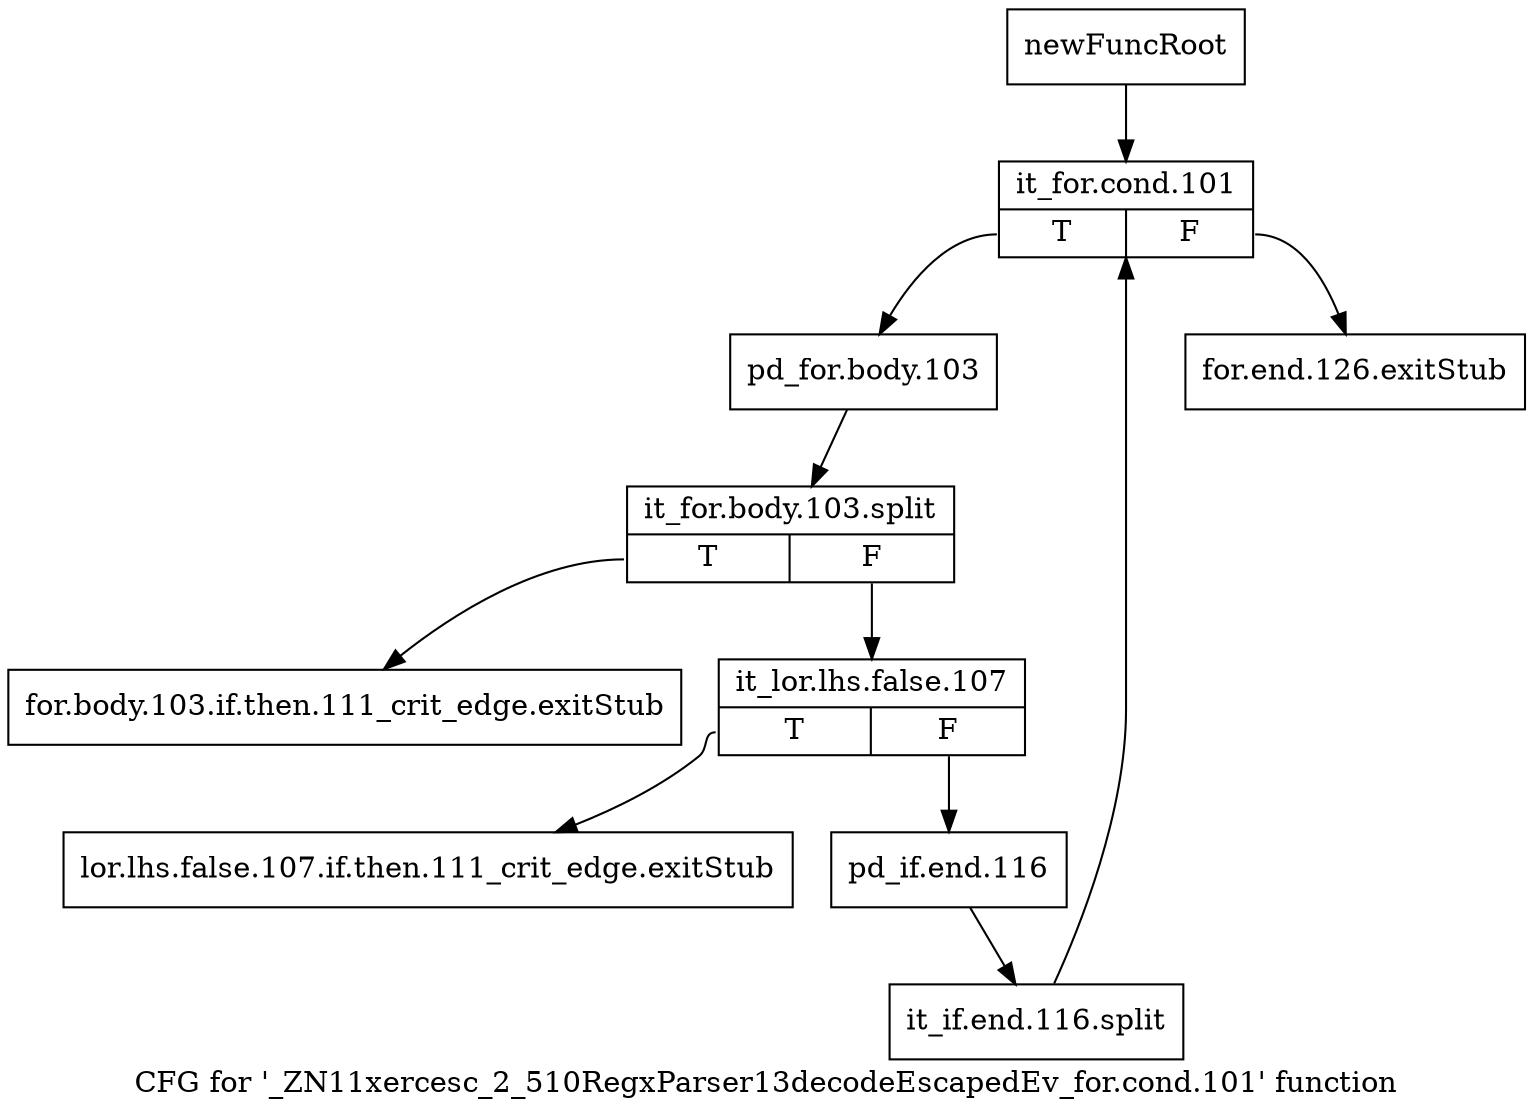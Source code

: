 digraph "CFG for '_ZN11xercesc_2_510RegxParser13decodeEscapedEv_for.cond.101' function" {
	label="CFG for '_ZN11xercesc_2_510RegxParser13decodeEscapedEv_for.cond.101' function";

	Node0x998dfb0 [shape=record,label="{newFuncRoot}"];
	Node0x998dfb0 -> Node0x998e0f0;
	Node0x998e000 [shape=record,label="{for.end.126.exitStub}"];
	Node0x998e050 [shape=record,label="{for.body.103.if.then.111_crit_edge.exitStub}"];
	Node0x998e0a0 [shape=record,label="{lor.lhs.false.107.if.then.111_crit_edge.exitStub}"];
	Node0x998e0f0 [shape=record,label="{it_for.cond.101|{<s0>T|<s1>F}}"];
	Node0x998e0f0:s0 -> Node0x998e140;
	Node0x998e0f0:s1 -> Node0x998e000;
	Node0x998e140 [shape=record,label="{pd_for.body.103}"];
	Node0x998e140 -> Node0xce8dcc0;
	Node0xce8dcc0 [shape=record,label="{it_for.body.103.split|{<s0>T|<s1>F}}"];
	Node0xce8dcc0:s0 -> Node0x998e050;
	Node0xce8dcc0:s1 -> Node0x998e190;
	Node0x998e190 [shape=record,label="{it_lor.lhs.false.107|{<s0>T|<s1>F}}"];
	Node0x998e190:s0 -> Node0x998e0a0;
	Node0x998e190:s1 -> Node0x998e1e0;
	Node0x998e1e0 [shape=record,label="{pd_if.end.116}"];
	Node0x998e1e0 -> Node0xcebb900;
	Node0xcebb900 [shape=record,label="{it_if.end.116.split}"];
	Node0xcebb900 -> Node0x998e0f0;
}
